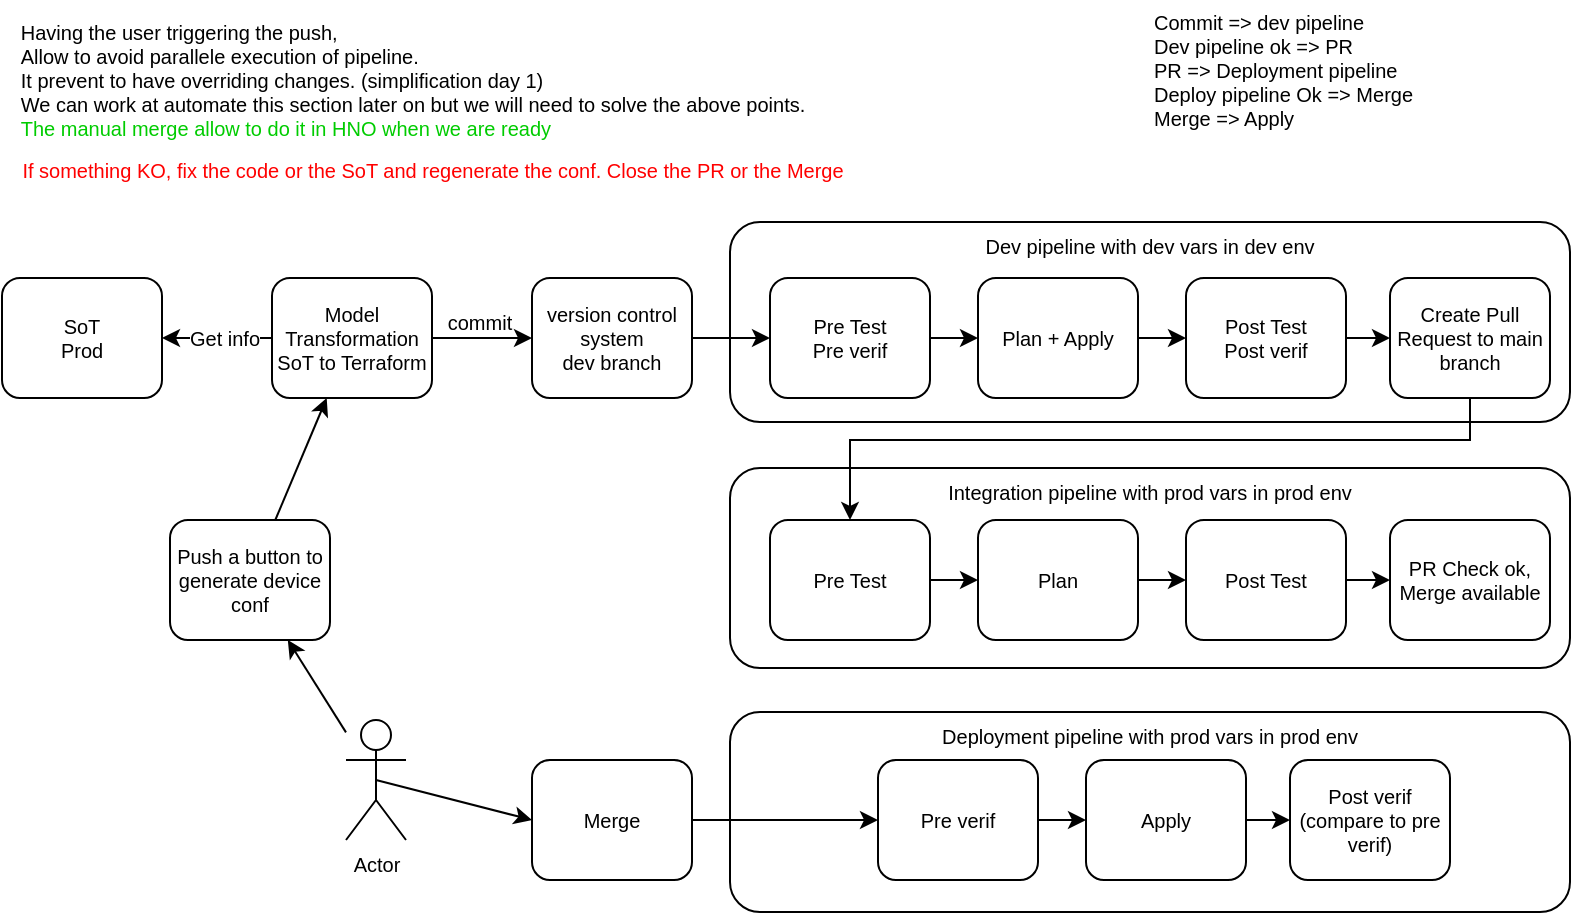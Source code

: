 <mxfile version="14.6.13" type="device" pages="4"><diagram id="Ae2_QFJnpJKQxaM8pmXe" name="WithSoT"><mxGraphModel dx="3289" dy="1737" grid="1" gridSize="10" guides="1" tooltips="1" connect="1" arrows="1" fold="1" page="1" pageScale="1" pageWidth="827" pageHeight="1169" math="0" shadow="0"><root><mxCell id="0"/><mxCell id="1" parent="0"/><mxCell id="H-8UHB7XgaWBiMSCr1x--8" value="&lt;div style=&quot;font-size: 10px&quot;&gt;Deployment pipeline with prod vars in prod env&lt;/div&gt;" style="rounded=1;whiteSpace=wrap;html=1;fontSize=10;verticalAlign=top;" parent="1" vertex="1"><mxGeometry x="370" y="996" width="420" height="100" as="geometry"/></mxCell><mxCell id="H-8UHB7XgaWBiMSCr1x--5" value="&lt;div style=&quot;font-size: 10px&quot;&gt;Integration pipeline with prod vars in prod env&lt;/div&gt;" style="rounded=1;whiteSpace=wrap;html=1;fontSize=10;verticalAlign=top;" parent="1" vertex="1"><mxGeometry x="370" y="874" width="420" height="100" as="geometry"/></mxCell><mxCell id="H-8UHB7XgaWBiMSCr1x--4" value="&lt;div style=&quot;font-size: 10px&quot;&gt;Dev pipeline with dev vars in dev env&lt;/div&gt;" style="rounded=1;whiteSpace=wrap;html=1;fontSize=10;verticalAlign=top;" parent="1" vertex="1"><mxGeometry x="370" y="751" width="420" height="100" as="geometry"/></mxCell><mxCell id="oKoScIoKVUGHcVDFS8YY-15" value="&lt;div style=&quot;font-size: 10px;&quot;&gt;SoT&lt;/div&gt;&lt;div style=&quot;font-size: 10px;&quot;&gt;Prod&lt;br style=&quot;font-size: 10px;&quot;&gt;&lt;/div&gt;" style="rounded=1;whiteSpace=wrap;html=1;fontSize=10;" parent="1" vertex="1"><mxGeometry x="6" y="779" width="80" height="60" as="geometry"/></mxCell><mxCell id="csHBF6fvwP7h7NVSdulF-29" value="" style="edgeStyle=none;rounded=0;orthogonalLoop=1;jettySize=auto;html=1;startArrow=none;startFill=0;fontSize=10;" parent="1" source="oKoScIoKVUGHcVDFS8YY-16" target="oKoScIoKVUGHcVDFS8YY-19" edge="1"><mxGeometry relative="1" as="geometry"/></mxCell><mxCell id="oKoScIoKVUGHcVDFS8YY-16" value="Model Transformation&lt;br&gt;SoT to Terraform" style="rounded=1;whiteSpace=wrap;html=1;fontSize=10;" parent="1" vertex="1"><mxGeometry x="141" y="779" width="80" height="60" as="geometry"/></mxCell><mxCell id="H-8UHB7XgaWBiMSCr1x--10" value="" style="edgeStyle=orthogonalEdgeStyle;rounded=0;orthogonalLoop=1;jettySize=auto;html=1;fontSize=10;" parent="1" source="oKoScIoKVUGHcVDFS8YY-17" target="oKoScIoKVUGHcVDFS8YY-28" edge="1"><mxGeometry relative="1" as="geometry"/></mxCell><mxCell id="oKoScIoKVUGHcVDFS8YY-17" value="&lt;div style=&quot;font-size: 10px&quot;&gt;Plan + Apply&lt;/div&gt;" style="rounded=1;whiteSpace=wrap;html=1;fontSize=10;" parent="1" vertex="1"><mxGeometry x="494" y="779" width="80" height="60" as="geometry"/></mxCell><mxCell id="csHBF6fvwP7h7NVSdulF-37" value="" style="edgeStyle=none;rounded=0;orthogonalLoop=1;jettySize=auto;html=1;startArrow=none;startFill=0;fontSize=10;" parent="1" source="oKoScIoKVUGHcVDFS8YY-19" target="oKoScIoKVUGHcVDFS8YY-27" edge="1"><mxGeometry relative="1" as="geometry"/></mxCell><mxCell id="oKoScIoKVUGHcVDFS8YY-19" value="&lt;div style=&quot;font-size: 10px;&quot;&gt;version control system&lt;/div&gt;&lt;div style=&quot;font-size: 10px;&quot;&gt;dev branch&lt;br style=&quot;font-size: 10px;&quot;&gt;&lt;/div&gt;" style="rounded=1;whiteSpace=wrap;html=1;fontSize=10;" parent="1" vertex="1"><mxGeometry x="271" y="779" width="80" height="60" as="geometry"/></mxCell><mxCell id="H-8UHB7XgaWBiMSCr1x--13" value="" style="edgeStyle=orthogonalEdgeStyle;rounded=0;orthogonalLoop=1;jettySize=auto;html=1;fontSize=10;" parent="1" source="oKoScIoKVUGHcVDFS8YY-21" target="oKoScIoKVUGHcVDFS8YY-29" edge="1"><mxGeometry relative="1" as="geometry"/></mxCell><mxCell id="oKoScIoKVUGHcVDFS8YY-21" value="&lt;div style=&quot;font-size: 10px&quot;&gt;Plan&lt;/div&gt;" style="rounded=1;whiteSpace=wrap;html=1;fontSize=10;" parent="1" vertex="1"><mxGeometry x="494" y="900" width="80" height="60" as="geometry"/></mxCell><mxCell id="H-8UHB7XgaWBiMSCr1x--9" value="" style="edgeStyle=orthogonalEdgeStyle;rounded=0;orthogonalLoop=1;jettySize=auto;html=1;fontSize=10;" parent="1" source="oKoScIoKVUGHcVDFS8YY-27" target="oKoScIoKVUGHcVDFS8YY-17" edge="1"><mxGeometry relative="1" as="geometry"/></mxCell><mxCell id="oKoScIoKVUGHcVDFS8YY-27" value="&lt;div style=&quot;font-size: 10px&quot;&gt;Pre Test&lt;/div&gt;&lt;div style=&quot;font-size: 10px&quot;&gt;Pre verif&lt;/div&gt;" style="rounded=1;whiteSpace=wrap;html=1;fontSize=10;" parent="1" vertex="1"><mxGeometry x="390" y="779" width="80" height="60" as="geometry"/></mxCell><mxCell id="H-8UHB7XgaWBiMSCr1x--11" value="" style="edgeStyle=orthogonalEdgeStyle;rounded=0;orthogonalLoop=1;jettySize=auto;html=1;fontSize=10;" parent="1" source="oKoScIoKVUGHcVDFS8YY-28" target="csHBF6fvwP7h7NVSdulF-40" edge="1"><mxGeometry relative="1" as="geometry"/></mxCell><mxCell id="oKoScIoKVUGHcVDFS8YY-28" value="&lt;div style=&quot;font-size: 10px&quot;&gt;Post Test&lt;/div&gt;&lt;div style=&quot;font-size: 10px&quot;&gt;Post verif&lt;/div&gt;" style="rounded=1;whiteSpace=wrap;html=1;fontSize=10;" parent="1" vertex="1"><mxGeometry x="598" y="779" width="80" height="60" as="geometry"/></mxCell><mxCell id="H-8UHB7XgaWBiMSCr1x--14" value="" style="edgeStyle=orthogonalEdgeStyle;rounded=0;orthogonalLoop=1;jettySize=auto;html=1;fontSize=10;" parent="1" source="oKoScIoKVUGHcVDFS8YY-29" target="H-8UHB7XgaWBiMSCr1x--6" edge="1"><mxGeometry relative="1" as="geometry"/></mxCell><mxCell id="oKoScIoKVUGHcVDFS8YY-29" value="&lt;div style=&quot;font-size: 10px&quot;&gt;Post Test&lt;/div&gt;" style="rounded=1;whiteSpace=wrap;html=1;fontSize=10;" parent="1" vertex="1"><mxGeometry x="598" y="900" width="80" height="60" as="geometry"/></mxCell><mxCell id="H-8UHB7XgaWBiMSCr1x--12" value="" style="edgeStyle=orthogonalEdgeStyle;rounded=0;orthogonalLoop=1;jettySize=auto;html=1;fontSize=10;" parent="1" source="oKoScIoKVUGHcVDFS8YY-30" target="oKoScIoKVUGHcVDFS8YY-21" edge="1"><mxGeometry relative="1" as="geometry"/></mxCell><mxCell id="oKoScIoKVUGHcVDFS8YY-30" value="&lt;div style=&quot;font-size: 10px&quot;&gt;Pre Test&lt;/div&gt;" style="rounded=1;whiteSpace=wrap;html=1;fontSize=10;" parent="1" vertex="1"><mxGeometry x="390" y="900" width="80" height="60" as="geometry"/></mxCell><mxCell id="oKoScIoKVUGHcVDFS8YY-35" value="" style="endArrow=none;html=1;exitX=1;exitY=0.5;exitDx=0;exitDy=0;entryX=0;entryY=0.5;entryDx=0;entryDy=0;startArrow=classic;startFill=1;fontSize=10;" parent="1" source="oKoScIoKVUGHcVDFS8YY-15" target="oKoScIoKVUGHcVDFS8YY-16" edge="1"><mxGeometry width="50" height="50" relative="1" as="geometry"><mxPoint x="116" y="859" as="sourcePoint"/><mxPoint x="206" y="859" as="targetPoint"/></mxGeometry></mxCell><mxCell id="csHBF6fvwP7h7NVSdulF-27" value="Get info" style="edgeLabel;html=1;align=center;verticalAlign=middle;resizable=0;points=[];fontSize=10;" parent="oKoScIoKVUGHcVDFS8YY-35" vertex="1" connectable="0"><mxGeometry x="0.377" relative="1" as="geometry"><mxPoint x="-7" as="offset"/></mxGeometry></mxCell><mxCell id="csHBF6fvwP7h7NVSdulF-25" value="" style="rounded=0;orthogonalLoop=1;jettySize=auto;html=1;fontSize=10;" parent="1" source="csHBF6fvwP7h7NVSdulF-20" target="H-8UHB7XgaWBiMSCr1x--1" edge="1"><mxGeometry relative="1" as="geometry"/></mxCell><mxCell id="csHBF6fvwP7h7NVSdulF-20" value="Actor" style="shape=umlActor;verticalLabelPosition=bottom;verticalAlign=top;html=1;outlineConnect=0;fontSize=10;" parent="1" vertex="1"><mxGeometry x="178" y="1000" width="30" height="60" as="geometry"/></mxCell><mxCell id="csHBF6fvwP7h7NVSdulF-33" value="Commit =&amp;gt; dev pipeline&lt;br style=&quot;font-size: 10px&quot;&gt;Dev pipeline ok =&amp;gt; PR&lt;br style=&quot;font-size: 10px&quot;&gt;PR =&amp;gt; Deployment pipeline&lt;br style=&quot;font-size: 10px&quot;&gt;Deploy pipeline Ok =&amp;gt; Merge&lt;br style=&quot;font-size: 10px&quot;&gt;&lt;div style=&quot;font-size: 10px&quot;&gt;&lt;span style=&quot;font-size: 10px&quot;&gt;Merge =&amp;gt; Apply&lt;/span&gt;&lt;/div&gt;" style="text;html=1;align=left;verticalAlign=middle;resizable=0;points=[];autosize=1;strokeColor=none;fontSize=10;" parent="1" vertex="1"><mxGeometry x="580" y="640" width="140" height="70" as="geometry"/></mxCell><mxCell id="csHBF6fvwP7h7NVSdulF-34" value="commit" style="text;html=1;strokeColor=none;fillColor=none;align=center;verticalAlign=middle;whiteSpace=wrap;rounded=0;fontSize=10;" parent="1" vertex="1"><mxGeometry x="225" y="791" width="40" height="20" as="geometry"/></mxCell><mxCell id="csHBF6fvwP7h7NVSdulF-45" value="" style="edgeStyle=orthogonalEdgeStyle;rounded=0;orthogonalLoop=1;jettySize=auto;html=1;startArrow=none;startFill=0;endArrow=classic;endFill=1;fontSize=10;entryX=0.5;entryY=0;entryDx=0;entryDy=0;" parent="1" source="csHBF6fvwP7h7NVSdulF-40" target="oKoScIoKVUGHcVDFS8YY-30" edge="1"><mxGeometry relative="1" as="geometry"><Array as="points"><mxPoint x="740" y="860"/><mxPoint x="430" y="860"/></Array></mxGeometry></mxCell><mxCell id="csHBF6fvwP7h7NVSdulF-40" value="&lt;div style=&quot;font-size: 10px&quot;&gt;Create Pull Request to main branch&lt;/div&gt;" style="rounded=1;whiteSpace=wrap;html=1;fontSize=10;" parent="1" vertex="1"><mxGeometry x="700" y="779" width="80" height="60" as="geometry"/></mxCell><mxCell id="H-8UHB7XgaWBiMSCr1x--17" value="" style="edgeStyle=orthogonalEdgeStyle;rounded=0;orthogonalLoop=1;jettySize=auto;html=1;fontSize=10;" parent="1" source="csHBF6fvwP7h7NVSdulF-41" target="csHBF6fvwP7h7NVSdulF-42" edge="1"><mxGeometry relative="1" as="geometry"/></mxCell><mxCell id="csHBF6fvwP7h7NVSdulF-41" value="&lt;div style=&quot;font-size: 10px&quot;&gt;Apply&lt;/div&gt;" style="rounded=1;whiteSpace=wrap;html=1;fontSize=10;" parent="1" vertex="1"><mxGeometry x="548" y="1020" width="80" height="60" as="geometry"/></mxCell><mxCell id="csHBF6fvwP7h7NVSdulF-42" value="&lt;div style=&quot;font-size: 10px&quot;&gt;Post verif&lt;/div&gt;&lt;div style=&quot;font-size: 10px&quot;&gt;(compare to pre verif)&lt;/div&gt;" style="rounded=1;whiteSpace=wrap;html=1;fontSize=10;" parent="1" vertex="1"><mxGeometry x="650" y="1020" width="80" height="60" as="geometry"/></mxCell><mxCell id="H-8UHB7XgaWBiMSCr1x--16" value="" style="edgeStyle=orthogonalEdgeStyle;rounded=0;orthogonalLoop=1;jettySize=auto;html=1;fontSize=10;" parent="1" source="csHBF6fvwP7h7NVSdulF-43" target="csHBF6fvwP7h7NVSdulF-41" edge="1"><mxGeometry relative="1" as="geometry"/></mxCell><mxCell id="csHBF6fvwP7h7NVSdulF-43" value="&lt;div style=&quot;font-size: 10px&quot;&gt;Pre verif&lt;/div&gt;" style="rounded=1;whiteSpace=wrap;html=1;fontSize=10;" parent="1" vertex="1"><mxGeometry x="444" y="1020" width="80" height="60" as="geometry"/></mxCell><mxCell id="H-8UHB7XgaWBiMSCr1x--15" value="" style="edgeStyle=orthogonalEdgeStyle;rounded=0;orthogonalLoop=1;jettySize=auto;html=1;fontSize=10;" parent="1" source="csHBF6fvwP7h7NVSdulF-49" target="csHBF6fvwP7h7NVSdulF-43" edge="1"><mxGeometry relative="1" as="geometry"/></mxCell><mxCell id="csHBF6fvwP7h7NVSdulF-49" value="&lt;div style=&quot;font-size: 10px;&quot;&gt;Merge&lt;/div&gt;" style="rounded=1;whiteSpace=wrap;html=1;fontSize=10;" parent="1" vertex="1"><mxGeometry x="271" y="1020" width="80" height="60" as="geometry"/></mxCell><mxCell id="H-8UHB7XgaWBiMSCr1x--2" value="" style="rounded=0;orthogonalLoop=1;jettySize=auto;html=1;fontSize=10;" parent="1" source="H-8UHB7XgaWBiMSCr1x--1" target="oKoScIoKVUGHcVDFS8YY-16" edge="1"><mxGeometry relative="1" as="geometry"/></mxCell><mxCell id="H-8UHB7XgaWBiMSCr1x--1" value="&lt;span style=&quot;font-size: 10px;&quot;&gt;Push a button to generate device conf&lt;/span&gt;" style="rounded=1;whiteSpace=wrap;html=1;fontSize=10;" parent="1" vertex="1"><mxGeometry x="90" y="900" width="80" height="60" as="geometry"/></mxCell><mxCell id="H-8UHB7XgaWBiMSCr1x--6" value="&lt;div style=&quot;font-size: 10px&quot;&gt;PR Check ok, Merge available&lt;/div&gt;" style="rounded=1;whiteSpace=wrap;html=1;fontSize=10;" parent="1" vertex="1"><mxGeometry x="700" y="900" width="80" height="60" as="geometry"/></mxCell><mxCell id="H-8UHB7XgaWBiMSCr1x--7" value="" style="rounded=0;orthogonalLoop=1;jettySize=auto;html=1;fontSize=10;entryX=0;entryY=0.5;entryDx=0;entryDy=0;exitX=0.5;exitY=0.5;exitDx=0;exitDy=0;exitPerimeter=0;" parent="1" source="csHBF6fvwP7h7NVSdulF-20" target="csHBF6fvwP7h7NVSdulF-49" edge="1"><mxGeometry relative="1" as="geometry"><mxPoint x="203.0" y="1010" as="sourcePoint"/><mxPoint x="203.0" y="970" as="targetPoint"/></mxGeometry></mxCell><mxCell id="H-8UHB7XgaWBiMSCr1x--18" value="&lt;div style=&quot;text-align: left&quot;&gt;&lt;span&gt;Having the user triggering the push,&lt;/span&gt;&lt;/div&gt;&lt;div style=&quot;text-align: left&quot;&gt;&lt;span&gt;Allow to avoid parallele execution of pipeline.&lt;/span&gt;&lt;/div&gt;&lt;div style=&quot;text-align: left&quot;&gt;&lt;span&gt;It prevent to have overriding changes. (simplification day 1)&lt;/span&gt;&lt;/div&gt;&lt;div style=&quot;text-align: left&quot;&gt;&lt;span&gt;We can work at automate this section later on but we will need to solve the above points.&lt;/span&gt;&lt;/div&gt;&lt;div style=&quot;text-align: left&quot;&gt;&lt;span&gt;&lt;font color=&quot;#00cc00&quot;&gt;The manual merge allow to do it in HNO when we are ready&lt;/font&gt;&lt;/span&gt;&lt;/div&gt;" style="text;html=1;align=center;verticalAlign=middle;resizable=0;points=[];autosize=1;strokeColor=none;fontSize=10;" parent="1" vertex="1"><mxGeometry x="6" y="645" width="410" height="70" as="geometry"/></mxCell><mxCell id="QnPHBYVBtDeyatEaDfuI-1" value="If something KO, fix the code or the SoT and regenerate the conf. Close the PR or the Merge" style="text;html=1;align=center;verticalAlign=middle;resizable=0;points=[];autosize=1;strokeColor=none;fontSize=10;fontColor=#FF0000;" vertex="1" parent="1"><mxGeometry x="6" y="715" width="430" height="20" as="geometry"/></mxCell></root></mxGraphModel></diagram><diagram id="2sh2f0fxYDqFFGjEMFl3" name="BeforSoT"><mxGraphModel dx="1008" dy="482" grid="1" gridSize="10" guides="1" tooltips="1" connect="1" arrows="1" fold="1" page="1" pageScale="1" pageWidth="827" pageHeight="1169" math="0" shadow="0"><root><mxCell id="e1o-0DecBDk1bi8Fb59m-0"/><mxCell id="e1o-0DecBDk1bi8Fb59m-1" parent="e1o-0DecBDk1bi8Fb59m-0"/><mxCell id="Zclid6jdBZebGOmSbt0U-0" value="&lt;div style=&quot;font-size: 10px&quot;&gt;Deployment pipeline with prod vars in prod env&lt;/div&gt;" style="rounded=1;whiteSpace=wrap;html=1;fontSize=10;verticalAlign=top;" vertex="1" parent="e1o-0DecBDk1bi8Fb59m-1"><mxGeometry x="370" y="996" width="420" height="100" as="geometry"/></mxCell><mxCell id="Zclid6jdBZebGOmSbt0U-1" value="&lt;div style=&quot;font-size: 10px&quot;&gt;Integration pipeline with prod vars in prod env&lt;/div&gt;" style="rounded=1;whiteSpace=wrap;html=1;fontSize=10;verticalAlign=top;" vertex="1" parent="e1o-0DecBDk1bi8Fb59m-1"><mxGeometry x="370" y="874" width="420" height="100" as="geometry"/></mxCell><mxCell id="Zclid6jdBZebGOmSbt0U-2" value="&lt;div style=&quot;font-size: 10px&quot;&gt;Dev pipeline with dev vars in dev env&lt;/div&gt;" style="rounded=1;whiteSpace=wrap;html=1;fontSize=10;verticalAlign=top;" vertex="1" parent="e1o-0DecBDk1bi8Fb59m-1"><mxGeometry x="370" y="751" width="420" height="100" as="geometry"/></mxCell><mxCell id="Zclid6jdBZebGOmSbt0U-6" value="" style="edgeStyle=orthogonalEdgeStyle;rounded=0;orthogonalLoop=1;jettySize=auto;html=1;fontSize=10;" edge="1" parent="e1o-0DecBDk1bi8Fb59m-1" source="Zclid6jdBZebGOmSbt0U-7" target="Zclid6jdBZebGOmSbt0U-15"><mxGeometry relative="1" as="geometry"/></mxCell><mxCell id="Zclid6jdBZebGOmSbt0U-7" value="&lt;div style=&quot;font-size: 10px&quot;&gt;Plan + Apply&lt;/div&gt;" style="rounded=1;whiteSpace=wrap;html=1;fontSize=10;" vertex="1" parent="e1o-0DecBDk1bi8Fb59m-1"><mxGeometry x="494" y="779" width="80" height="60" as="geometry"/></mxCell><mxCell id="Zclid6jdBZebGOmSbt0U-8" value="" style="edgeStyle=none;rounded=0;orthogonalLoop=1;jettySize=auto;html=1;startArrow=none;startFill=0;fontSize=10;" edge="1" parent="e1o-0DecBDk1bi8Fb59m-1" source="Zclid6jdBZebGOmSbt0U-9" target="Zclid6jdBZebGOmSbt0U-13"><mxGeometry relative="1" as="geometry"/></mxCell><mxCell id="Zclid6jdBZebGOmSbt0U-9" value="&lt;div style=&quot;font-size: 10px;&quot;&gt;version control system&lt;/div&gt;&lt;div style=&quot;font-size: 10px;&quot;&gt;dev branch&lt;br style=&quot;font-size: 10px;&quot;&gt;&lt;/div&gt;" style="rounded=1;whiteSpace=wrap;html=1;fontSize=10;" vertex="1" parent="e1o-0DecBDk1bi8Fb59m-1"><mxGeometry x="271" y="779" width="80" height="60" as="geometry"/></mxCell><mxCell id="Zclid6jdBZebGOmSbt0U-10" value="" style="edgeStyle=orthogonalEdgeStyle;rounded=0;orthogonalLoop=1;jettySize=auto;html=1;fontSize=10;" edge="1" parent="e1o-0DecBDk1bi8Fb59m-1" source="Zclid6jdBZebGOmSbt0U-11" target="Zclid6jdBZebGOmSbt0U-17"><mxGeometry relative="1" as="geometry"/></mxCell><mxCell id="Zclid6jdBZebGOmSbt0U-11" value="&lt;div style=&quot;font-size: 10px&quot;&gt;Plan&lt;/div&gt;" style="rounded=1;whiteSpace=wrap;html=1;fontSize=10;" vertex="1" parent="e1o-0DecBDk1bi8Fb59m-1"><mxGeometry x="494" y="900" width="80" height="60" as="geometry"/></mxCell><mxCell id="Zclid6jdBZebGOmSbt0U-12" value="" style="edgeStyle=orthogonalEdgeStyle;rounded=0;orthogonalLoop=1;jettySize=auto;html=1;fontSize=10;" edge="1" parent="e1o-0DecBDk1bi8Fb59m-1" source="Zclid6jdBZebGOmSbt0U-13" target="Zclid6jdBZebGOmSbt0U-7"><mxGeometry relative="1" as="geometry"/></mxCell><mxCell id="Zclid6jdBZebGOmSbt0U-13" value="&lt;div style=&quot;font-size: 10px&quot;&gt;Pre Test&lt;/div&gt;&lt;div style=&quot;font-size: 10px&quot;&gt;Pre verif&lt;/div&gt;" style="rounded=1;whiteSpace=wrap;html=1;fontSize=10;" vertex="1" parent="e1o-0DecBDk1bi8Fb59m-1"><mxGeometry x="390" y="779" width="80" height="60" as="geometry"/></mxCell><mxCell id="Zclid6jdBZebGOmSbt0U-14" value="" style="edgeStyle=orthogonalEdgeStyle;rounded=0;orthogonalLoop=1;jettySize=auto;html=1;fontSize=10;" edge="1" parent="e1o-0DecBDk1bi8Fb59m-1" source="Zclid6jdBZebGOmSbt0U-15" target="Zclid6jdBZebGOmSbt0U-27"><mxGeometry relative="1" as="geometry"/></mxCell><mxCell id="Zclid6jdBZebGOmSbt0U-15" value="&lt;div style=&quot;font-size: 10px&quot;&gt;Post Test&lt;/div&gt;&lt;div style=&quot;font-size: 10px&quot;&gt;Post verif&lt;/div&gt;" style="rounded=1;whiteSpace=wrap;html=1;fontSize=10;" vertex="1" parent="e1o-0DecBDk1bi8Fb59m-1"><mxGeometry x="598" y="779" width="80" height="60" as="geometry"/></mxCell><mxCell id="Zclid6jdBZebGOmSbt0U-16" value="" style="edgeStyle=orthogonalEdgeStyle;rounded=0;orthogonalLoop=1;jettySize=auto;html=1;fontSize=10;" edge="1" parent="e1o-0DecBDk1bi8Fb59m-1" source="Zclid6jdBZebGOmSbt0U-17" target="Zclid6jdBZebGOmSbt0U-37"><mxGeometry relative="1" as="geometry"/></mxCell><mxCell id="Zclid6jdBZebGOmSbt0U-17" value="&lt;div style=&quot;font-size: 10px&quot;&gt;Post Test&lt;/div&gt;" style="rounded=1;whiteSpace=wrap;html=1;fontSize=10;" vertex="1" parent="e1o-0DecBDk1bi8Fb59m-1"><mxGeometry x="598" y="900" width="80" height="60" as="geometry"/></mxCell><mxCell id="Zclid6jdBZebGOmSbt0U-18" value="" style="edgeStyle=orthogonalEdgeStyle;rounded=0;orthogonalLoop=1;jettySize=auto;html=1;fontSize=10;" edge="1" parent="e1o-0DecBDk1bi8Fb59m-1" source="Zclid6jdBZebGOmSbt0U-19" target="Zclid6jdBZebGOmSbt0U-11"><mxGeometry relative="1" as="geometry"/></mxCell><mxCell id="Zclid6jdBZebGOmSbt0U-19" value="&lt;div style=&quot;font-size: 10px&quot;&gt;Pre Test&lt;/div&gt;" style="rounded=1;whiteSpace=wrap;html=1;fontSize=10;" vertex="1" parent="e1o-0DecBDk1bi8Fb59m-1"><mxGeometry x="390" y="900" width="80" height="60" as="geometry"/></mxCell><mxCell id="Zclid6jdBZebGOmSbt0U-23" value="Actor" style="shape=umlActor;verticalLabelPosition=bottom;verticalAlign=top;html=1;outlineConnect=0;fontSize=10;" vertex="1" parent="e1o-0DecBDk1bi8Fb59m-1"><mxGeometry x="178" y="1000" width="30" height="60" as="geometry"/></mxCell><mxCell id="Zclid6jdBZebGOmSbt0U-24" value="Commit = dev pipeline&lt;br style=&quot;font-size: 10px;&quot;&gt;Dev pipeline ok = PR&lt;br style=&quot;font-size: 10px;&quot;&gt;PR = Deployment pipeline&lt;br style=&quot;font-size: 10px;&quot;&gt;Deploy pipeline Ok = Merge&lt;br style=&quot;font-size: 10px;&quot;&gt;&lt;div style=&quot;font-size: 10px;&quot;&gt;&lt;span style=&quot;font-size: 10px;&quot;&gt;Merge = Apply&lt;/span&gt;&lt;/div&gt;" style="text;html=1;align=left;verticalAlign=middle;resizable=0;points=[];autosize=1;strokeColor=none;fontSize=10;" vertex="1" parent="e1o-0DecBDk1bi8Fb59m-1"><mxGeometry x="480" y="645" width="140" height="70" as="geometry"/></mxCell><mxCell id="Zclid6jdBZebGOmSbt0U-26" value="" style="edgeStyle=orthogonalEdgeStyle;rounded=0;orthogonalLoop=1;jettySize=auto;html=1;startArrow=none;startFill=0;endArrow=classic;endFill=1;fontSize=10;entryX=0.5;entryY=0;entryDx=0;entryDy=0;" edge="1" parent="e1o-0DecBDk1bi8Fb59m-1" source="Zclid6jdBZebGOmSbt0U-27" target="Zclid6jdBZebGOmSbt0U-19"><mxGeometry relative="1" as="geometry"><Array as="points"><mxPoint x="740" y="860"/><mxPoint x="430" y="860"/></Array></mxGeometry></mxCell><mxCell id="Zclid6jdBZebGOmSbt0U-27" value="&lt;div style=&quot;font-size: 10px&quot;&gt;Create Pull Request to main branch&lt;/div&gt;" style="rounded=1;whiteSpace=wrap;html=1;fontSize=10;" vertex="1" parent="e1o-0DecBDk1bi8Fb59m-1"><mxGeometry x="700" y="779" width="80" height="60" as="geometry"/></mxCell><mxCell id="Zclid6jdBZebGOmSbt0U-28" value="" style="edgeStyle=orthogonalEdgeStyle;rounded=0;orthogonalLoop=1;jettySize=auto;html=1;fontSize=10;" edge="1" parent="e1o-0DecBDk1bi8Fb59m-1" source="Zclid6jdBZebGOmSbt0U-29" target="Zclid6jdBZebGOmSbt0U-30"><mxGeometry relative="1" as="geometry"/></mxCell><mxCell id="Zclid6jdBZebGOmSbt0U-29" value="&lt;div style=&quot;font-size: 10px&quot;&gt;Apply&lt;/div&gt;" style="rounded=1;whiteSpace=wrap;html=1;fontSize=10;" vertex="1" parent="e1o-0DecBDk1bi8Fb59m-1"><mxGeometry x="548" y="1020" width="80" height="60" as="geometry"/></mxCell><mxCell id="Zclid6jdBZebGOmSbt0U-30" value="&lt;div style=&quot;font-size: 10px&quot;&gt;Post verif&lt;/div&gt;&lt;div style=&quot;font-size: 10px&quot;&gt;(compare to pre verif)&lt;/div&gt;" style="rounded=1;whiteSpace=wrap;html=1;fontSize=10;" vertex="1" parent="e1o-0DecBDk1bi8Fb59m-1"><mxGeometry x="650" y="1020" width="80" height="60" as="geometry"/></mxCell><mxCell id="Zclid6jdBZebGOmSbt0U-31" value="" style="edgeStyle=orthogonalEdgeStyle;rounded=0;orthogonalLoop=1;jettySize=auto;html=1;fontSize=10;" edge="1" parent="e1o-0DecBDk1bi8Fb59m-1" source="Zclid6jdBZebGOmSbt0U-32" target="Zclid6jdBZebGOmSbt0U-29"><mxGeometry relative="1" as="geometry"/></mxCell><mxCell id="Zclid6jdBZebGOmSbt0U-32" value="&lt;div style=&quot;font-size: 10px&quot;&gt;Pre verif&lt;/div&gt;" style="rounded=1;whiteSpace=wrap;html=1;fontSize=10;" vertex="1" parent="e1o-0DecBDk1bi8Fb59m-1"><mxGeometry x="444" y="1020" width="80" height="60" as="geometry"/></mxCell><mxCell id="Zclid6jdBZebGOmSbt0U-33" value="" style="edgeStyle=orthogonalEdgeStyle;rounded=0;orthogonalLoop=1;jettySize=auto;html=1;fontSize=10;" edge="1" parent="e1o-0DecBDk1bi8Fb59m-1" source="Zclid6jdBZebGOmSbt0U-34" target="Zclid6jdBZebGOmSbt0U-32"><mxGeometry relative="1" as="geometry"/></mxCell><mxCell id="Zclid6jdBZebGOmSbt0U-34" value="&lt;div style=&quot;font-size: 10px;&quot;&gt;Merge&lt;/div&gt;" style="rounded=1;whiteSpace=wrap;html=1;fontSize=10;" vertex="1" parent="e1o-0DecBDk1bi8Fb59m-1"><mxGeometry x="271" y="1020" width="80" height="60" as="geometry"/></mxCell><mxCell id="Zclid6jdBZebGOmSbt0U-37" value="&lt;div style=&quot;font-size: 10px&quot;&gt;PR Check ok, Merge available&lt;/div&gt;" style="rounded=1;whiteSpace=wrap;html=1;fontSize=10;" vertex="1" parent="e1o-0DecBDk1bi8Fb59m-1"><mxGeometry x="700" y="900" width="80" height="60" as="geometry"/></mxCell><mxCell id="Zclid6jdBZebGOmSbt0U-38" value="" style="rounded=0;orthogonalLoop=1;jettySize=auto;html=1;fontSize=10;entryX=0;entryY=0.5;entryDx=0;entryDy=0;exitX=0.5;exitY=0.5;exitDx=0;exitDy=0;exitPerimeter=0;" edge="1" parent="e1o-0DecBDk1bi8Fb59m-1" source="Zclid6jdBZebGOmSbt0U-23" target="Zclid6jdBZebGOmSbt0U-34"><mxGeometry relative="1" as="geometry"><mxPoint x="203.0" y="1010" as="sourcePoint"/><mxPoint x="203.0" y="970" as="targetPoint"/></mxGeometry></mxCell><mxCell id="Zclid6jdBZebGOmSbt0U-39" value="&lt;div style=&quot;text-align: left&quot;&gt;&lt;span&gt;Having the user triggering the push,&lt;/span&gt;&lt;/div&gt;&lt;div style=&quot;text-align: left&quot;&gt;&lt;span&gt;Allow to avoid parallele execution of pipeline.&lt;/span&gt;&lt;/div&gt;&lt;div style=&quot;text-align: left&quot;&gt;&lt;span&gt;It prevent to have overriding changes. (simplification day 1)&lt;/span&gt;&lt;/div&gt;&lt;div style=&quot;text-align: left&quot;&gt;&lt;span&gt;We can work at automate this section later on but we will need to solve the above points.&lt;/span&gt;&lt;/div&gt;&lt;div style=&quot;text-align: left&quot;&gt;&lt;span&gt;The merge push allow to do it in HNO&lt;/span&gt;&lt;/div&gt;" style="text;html=1;align=center;verticalAlign=middle;resizable=0;points=[];autosize=1;strokeColor=none;fontSize=10;" vertex="1" parent="e1o-0DecBDk1bi8Fb59m-1"><mxGeometry x="6" y="645" width="410" height="70" as="geometry"/></mxCell><mxCell id="Zclid6jdBZebGOmSbt0U-40" value="If something KO, fix the code or the SoT and regenerate the conf. Close the PR or the Merge" style="text;html=1;align=center;verticalAlign=middle;resizable=0;points=[];autosize=1;strokeColor=none;" vertex="1" parent="e1o-0DecBDk1bi8Fb59m-1"><mxGeometry x="6" y="1130" width="510" height="20" as="geometry"/></mxCell><mxCell id="Zclid6jdBZebGOmSbt0U-41" value="" style="rounded=0;orthogonalLoop=1;jettySize=auto;html=1;fontSize=10;" edge="1" parent="e1o-0DecBDk1bi8Fb59m-1" source="Zclid6jdBZebGOmSbt0U-23" target="Zclid6jdBZebGOmSbt0U-43"><mxGeometry relative="1" as="geometry"><mxPoint x="191" y="910" as="sourcePoint"/><mxPoint x="191" y="849" as="targetPoint"/></mxGeometry></mxCell><mxCell id="Zclid6jdBZebGOmSbt0U-42" value="" style="edgeStyle=none;rounded=0;orthogonalLoop=1;jettySize=auto;html=1;" edge="1" parent="e1o-0DecBDk1bi8Fb59m-1" source="Zclid6jdBZebGOmSbt0U-43" target="Zclid6jdBZebGOmSbt0U-9"><mxGeometry relative="1" as="geometry"/></mxCell><mxCell id="Zclid6jdBZebGOmSbt0U-43" value="modify the TF script directly" style="rounded=1;whiteSpace=wrap;html=1;fontSize=10;" vertex="1" parent="e1o-0DecBDk1bi8Fb59m-1"><mxGeometry x="221" y="900" width="80" height="60" as="geometry"/></mxCell><mxCell id="Zclid6jdBZebGOmSbt0U-44" value="commit" style="text;html=1;strokeColor=none;fillColor=none;align=center;verticalAlign=middle;whiteSpace=wrap;rounded=0;fontSize=10;" vertex="1" parent="e1o-0DecBDk1bi8Fb59m-1"><mxGeometry x="265" y="860" width="40" height="20" as="geometry"/></mxCell><mxCell id="oTDBalVrcPqiWnQ5aXJB-0" value="&lt;div style=&quot;font-size: 10px&quot;&gt;&lt;br&gt;&lt;/div&gt;" style="rounded=1;whiteSpace=wrap;html=1;fontSize=10;" vertex="1" parent="e1o-0DecBDk1bi8Fb59m-1"><mxGeometry x="6" y="779" width="80" height="60" as="geometry"/></mxCell><mxCell id="oTDBalVrcPqiWnQ5aXJB-1" value="" style="edgeStyle=none;rounded=0;orthogonalLoop=1;jettySize=auto;html=1;startArrow=none;startFill=0;fontSize=10;" edge="1" parent="e1o-0DecBDk1bi8Fb59m-1" source="oTDBalVrcPqiWnQ5aXJB-2" target="Zclid6jdBZebGOmSbt0U-9"><mxGeometry relative="1" as="geometry"><mxPoint x="271" y="809" as="targetPoint"/></mxGeometry></mxCell><mxCell id="oTDBalVrcPqiWnQ5aXJB-2" value="" style="rounded=1;whiteSpace=wrap;html=1;fontSize=10;" vertex="1" parent="e1o-0DecBDk1bi8Fb59m-1"><mxGeometry x="141" y="779" width="80" height="60" as="geometry"/></mxCell><mxCell id="oTDBalVrcPqiWnQ5aXJB-3" value="" style="endArrow=none;html=1;exitX=1;exitY=0.5;exitDx=0;exitDy=0;entryX=0;entryY=0.5;entryDx=0;entryDy=0;startArrow=classic;startFill=1;fontSize=10;" edge="1" parent="e1o-0DecBDk1bi8Fb59m-1" source="oTDBalVrcPqiWnQ5aXJB-0" target="oTDBalVrcPqiWnQ5aXJB-2"><mxGeometry width="50" height="50" relative="1" as="geometry"><mxPoint x="116" y="859" as="sourcePoint"/><mxPoint x="206" y="859" as="targetPoint"/></mxGeometry></mxCell><mxCell id="oTDBalVrcPqiWnQ5aXJB-4" value="Get info" style="edgeLabel;html=1;align=center;verticalAlign=middle;resizable=0;points=[];fontSize=10;" vertex="1" connectable="0" parent="oTDBalVrcPqiWnQ5aXJB-3"><mxGeometry x="0.377" relative="1" as="geometry"><mxPoint x="-7" as="offset"/></mxGeometry></mxCell><mxCell id="oTDBalVrcPqiWnQ5aXJB-5" value="commit" style="text;html=1;strokeColor=none;fillColor=none;align=center;verticalAlign=middle;whiteSpace=wrap;rounded=0;fontSize=10;" vertex="1" parent="e1o-0DecBDk1bi8Fb59m-1"><mxGeometry x="225" y="786" width="40" height="20" as="geometry"/></mxCell><mxCell id="oTDBalVrcPqiWnQ5aXJB-6" value="" style="rounded=0;orthogonalLoop=1;jettySize=auto;html=1;fontSize=10;" edge="1" parent="e1o-0DecBDk1bi8Fb59m-1" source="oTDBalVrcPqiWnQ5aXJB-7" target="oTDBalVrcPqiWnQ5aXJB-2"><mxGeometry relative="1" as="geometry"/></mxCell><mxCell id="oTDBalVrcPqiWnQ5aXJB-7" value="" style="rounded=1;whiteSpace=wrap;html=1;fontSize=10;" vertex="1" parent="e1o-0DecBDk1bi8Fb59m-1"><mxGeometry x="90" y="900" width="80" height="60" as="geometry"/></mxCell><mxCell id="oTDBalVrcPqiWnQ5aXJB-9" value="" style="rounded=0;orthogonalLoop=1;jettySize=auto;html=1;fontSize=10;" edge="1" parent="e1o-0DecBDk1bi8Fb59m-1" source="Zclid6jdBZebGOmSbt0U-23" target="oTDBalVrcPqiWnQ5aXJB-7"><mxGeometry relative="1" as="geometry"><mxPoint x="218" y="1017.941" as="sourcePoint"/><mxPoint x="250.6" y="970" as="targetPoint"/></mxGeometry></mxCell></root></mxGraphModel></diagram><diagram id="5jaknwX9FzA_m5Az0uYl" name="BeforSoTDay1"><mxGraphModel dx="2302" dy="1216" grid="1" gridSize="10" guides="1" tooltips="1" connect="1" arrows="1" fold="1" page="1" pageScale="1" pageWidth="827" pageHeight="1169" math="0" shadow="0"><root><mxCell id="5_lwpCZohLRl0bz6Unr0-0"/><mxCell id="5_lwpCZohLRl0bz6Unr0-1" parent="5_lwpCZohLRl0bz6Unr0-0"/><mxCell id="ly0Ficedm3kV7lTv9-y--0" value="&lt;div style=&quot;font-size: 10px&quot;&gt;Deployment pipeline with prod vars in prod env&lt;/div&gt;" style="rounded=1;whiteSpace=wrap;html=1;fontSize=10;verticalAlign=top;" vertex="1" parent="5_lwpCZohLRl0bz6Unr0-1"><mxGeometry x="370" y="996" width="420" height="100" as="geometry"/></mxCell><mxCell id="ly0Ficedm3kV7lTv9-y--1" value="&lt;div style=&quot;font-size: 10px&quot;&gt;Integration pipeline with prod vars in prod env&lt;/div&gt;" style="rounded=1;whiteSpace=wrap;html=1;fontSize=10;verticalAlign=top;" vertex="1" parent="5_lwpCZohLRl0bz6Unr0-1"><mxGeometry x="370" y="874" width="420" height="100" as="geometry"/></mxCell><mxCell id="ly0Ficedm3kV7lTv9-y--2" value="&lt;div style=&quot;font-size: 10px&quot;&gt;Dev pipeline with dev vars in dev env&lt;/div&gt;" style="rounded=1;whiteSpace=wrap;html=1;fontSize=10;verticalAlign=top;" vertex="1" parent="5_lwpCZohLRl0bz6Unr0-1"><mxGeometry x="370" y="751" width="420" height="100" as="geometry"/></mxCell><mxCell id="ly0Ficedm3kV7lTv9-y--3" value="" style="edgeStyle=orthogonalEdgeStyle;rounded=0;orthogonalLoop=1;jettySize=auto;html=1;fontSize=10;" edge="1" parent="5_lwpCZohLRl0bz6Unr0-1" source="ly0Ficedm3kV7lTv9-y--4" target="ly0Ficedm3kV7lTv9-y--12"><mxGeometry relative="1" as="geometry"/></mxCell><mxCell id="ly0Ficedm3kV7lTv9-y--4" value="&lt;div style=&quot;font-size: 10px&quot;&gt;Plan + Apply&lt;/div&gt;" style="rounded=1;whiteSpace=wrap;html=1;fontSize=10;" vertex="1" parent="5_lwpCZohLRl0bz6Unr0-1"><mxGeometry x="494" y="779" width="80" height="60" as="geometry"/></mxCell><mxCell id="ly0Ficedm3kV7lTv9-y--5" value="" style="edgeStyle=none;rounded=0;orthogonalLoop=1;jettySize=auto;html=1;startArrow=none;startFill=0;fontSize=10;" edge="1" parent="5_lwpCZohLRl0bz6Unr0-1" source="ly0Ficedm3kV7lTv9-y--6" target="ly0Ficedm3kV7lTv9-y--10"><mxGeometry relative="1" as="geometry"/></mxCell><mxCell id="ly0Ficedm3kV7lTv9-y--6" value="&lt;div style=&quot;font-size: 10px;&quot;&gt;version control system&lt;/div&gt;&lt;div style=&quot;font-size: 10px;&quot;&gt;dev branch&lt;br style=&quot;font-size: 10px;&quot;&gt;&lt;/div&gt;" style="rounded=1;whiteSpace=wrap;html=1;fontSize=10;" vertex="1" parent="5_lwpCZohLRl0bz6Unr0-1"><mxGeometry x="271" y="779" width="80" height="60" as="geometry"/></mxCell><mxCell id="ly0Ficedm3kV7lTv9-y--7" value="" style="edgeStyle=orthogonalEdgeStyle;rounded=0;orthogonalLoop=1;jettySize=auto;html=1;fontSize=10;" edge="1" parent="5_lwpCZohLRl0bz6Unr0-1" source="ly0Ficedm3kV7lTv9-y--8" target="ly0Ficedm3kV7lTv9-y--14"><mxGeometry relative="1" as="geometry"/></mxCell><mxCell id="ly0Ficedm3kV7lTv9-y--8" value="&lt;div style=&quot;font-size: 10px&quot;&gt;Plan&lt;/div&gt;" style="rounded=1;whiteSpace=wrap;html=1;fontSize=10;" vertex="1" parent="5_lwpCZohLRl0bz6Unr0-1"><mxGeometry x="494" y="900" width="80" height="60" as="geometry"/></mxCell><mxCell id="ly0Ficedm3kV7lTv9-y--9" value="" style="edgeStyle=orthogonalEdgeStyle;rounded=0;orthogonalLoop=1;jettySize=auto;html=1;fontSize=10;" edge="1" parent="5_lwpCZohLRl0bz6Unr0-1" source="ly0Ficedm3kV7lTv9-y--10" target="ly0Ficedm3kV7lTv9-y--4"><mxGeometry relative="1" as="geometry"/></mxCell><mxCell id="ly0Ficedm3kV7lTv9-y--10" value="&lt;div style=&quot;font-size: 10px&quot;&gt;&lt;br&gt;&lt;/div&gt;" style="rounded=1;whiteSpace=wrap;html=1;fontSize=10;" vertex="1" parent="5_lwpCZohLRl0bz6Unr0-1"><mxGeometry x="390" y="779" width="80" height="60" as="geometry"/></mxCell><mxCell id="ly0Ficedm3kV7lTv9-y--11" value="" style="edgeStyle=orthogonalEdgeStyle;rounded=0;orthogonalLoop=1;jettySize=auto;html=1;fontSize=10;" edge="1" parent="5_lwpCZohLRl0bz6Unr0-1" source="ly0Ficedm3kV7lTv9-y--12" target="ly0Ficedm3kV7lTv9-y--20"><mxGeometry relative="1" as="geometry"/></mxCell><mxCell id="ly0Ficedm3kV7lTv9-y--12" value="&lt;div style=&quot;font-size: 10px&quot;&gt;&lt;br&gt;&lt;/div&gt;" style="rounded=1;whiteSpace=wrap;html=1;fontSize=10;" vertex="1" parent="5_lwpCZohLRl0bz6Unr0-1"><mxGeometry x="598" y="779" width="80" height="60" as="geometry"/></mxCell><mxCell id="ly0Ficedm3kV7lTv9-y--13" value="" style="edgeStyle=orthogonalEdgeStyle;rounded=0;orthogonalLoop=1;jettySize=auto;html=1;fontSize=10;" edge="1" parent="5_lwpCZohLRl0bz6Unr0-1" source="ly0Ficedm3kV7lTv9-y--14" target="ly0Ficedm3kV7lTv9-y--28"><mxGeometry relative="1" as="geometry"/></mxCell><mxCell id="ly0Ficedm3kV7lTv9-y--14" value="&lt;div style=&quot;font-size: 10px&quot;&gt;&lt;br&gt;&lt;/div&gt;" style="rounded=1;whiteSpace=wrap;html=1;fontSize=10;" vertex="1" parent="5_lwpCZohLRl0bz6Unr0-1"><mxGeometry x="598" y="900" width="80" height="60" as="geometry"/></mxCell><mxCell id="ly0Ficedm3kV7lTv9-y--15" value="" style="edgeStyle=orthogonalEdgeStyle;rounded=0;orthogonalLoop=1;jettySize=auto;html=1;fontSize=10;" edge="1" parent="5_lwpCZohLRl0bz6Unr0-1" source="ly0Ficedm3kV7lTv9-y--16" target="ly0Ficedm3kV7lTv9-y--8"><mxGeometry relative="1" as="geometry"/></mxCell><mxCell id="ly0Ficedm3kV7lTv9-y--16" value="&lt;div style=&quot;font-size: 10px&quot;&gt;&lt;br&gt;&lt;/div&gt;" style="rounded=1;whiteSpace=wrap;html=1;fontSize=10;" vertex="1" parent="5_lwpCZohLRl0bz6Unr0-1"><mxGeometry x="390" y="900" width="80" height="60" as="geometry"/></mxCell><mxCell id="ly0Ficedm3kV7lTv9-y--17" value="Actor" style="shape=umlActor;verticalLabelPosition=bottom;verticalAlign=top;html=1;outlineConnect=0;fontSize=10;" vertex="1" parent="5_lwpCZohLRl0bz6Unr0-1"><mxGeometry x="178" y="1000" width="30" height="60" as="geometry"/></mxCell><mxCell id="ly0Ficedm3kV7lTv9-y--18" value="Commit = dev pipeline&lt;br style=&quot;font-size: 10px;&quot;&gt;Dev pipeline ok = PR&lt;br style=&quot;font-size: 10px;&quot;&gt;PR = Deployment pipeline&lt;br style=&quot;font-size: 10px;&quot;&gt;Deploy pipeline Ok = Merge&lt;br style=&quot;font-size: 10px;&quot;&gt;&lt;div style=&quot;font-size: 10px;&quot;&gt;&lt;span style=&quot;font-size: 10px;&quot;&gt;Merge = Apply&lt;/span&gt;&lt;/div&gt;" style="text;html=1;align=left;verticalAlign=middle;resizable=0;points=[];autosize=1;strokeColor=none;fontSize=10;" vertex="1" parent="5_lwpCZohLRl0bz6Unr0-1"><mxGeometry x="480" y="645" width="140" height="70" as="geometry"/></mxCell><mxCell id="ly0Ficedm3kV7lTv9-y--19" value="" style="edgeStyle=orthogonalEdgeStyle;rounded=0;orthogonalLoop=1;jettySize=auto;html=1;startArrow=none;startFill=0;endArrow=classic;endFill=1;fontSize=10;entryX=0.5;entryY=0;entryDx=0;entryDy=0;" edge="1" parent="5_lwpCZohLRl0bz6Unr0-1" source="ly0Ficedm3kV7lTv9-y--20" target="ly0Ficedm3kV7lTv9-y--16"><mxGeometry relative="1" as="geometry"><Array as="points"><mxPoint x="740" y="860"/><mxPoint x="430" y="860"/></Array></mxGeometry></mxCell><mxCell id="ly0Ficedm3kV7lTv9-y--20" value="&lt;div style=&quot;font-size: 10px&quot;&gt;Create Pull Request to main branch&lt;/div&gt;" style="rounded=1;whiteSpace=wrap;html=1;fontSize=10;" vertex="1" parent="5_lwpCZohLRl0bz6Unr0-1"><mxGeometry x="700" y="779" width="80" height="60" as="geometry"/></mxCell><mxCell id="ly0Ficedm3kV7lTv9-y--21" value="" style="edgeStyle=orthogonalEdgeStyle;rounded=0;orthogonalLoop=1;jettySize=auto;html=1;fontSize=10;" edge="1" parent="5_lwpCZohLRl0bz6Unr0-1" source="ly0Ficedm3kV7lTv9-y--22" target="ly0Ficedm3kV7lTv9-y--23"><mxGeometry relative="1" as="geometry"/></mxCell><mxCell id="ly0Ficedm3kV7lTv9-y--22" value="&lt;div style=&quot;font-size: 10px&quot;&gt;Apply&lt;/div&gt;" style="rounded=1;whiteSpace=wrap;html=1;fontSize=10;" vertex="1" parent="5_lwpCZohLRl0bz6Unr0-1"><mxGeometry x="548" y="1020" width="80" height="60" as="geometry"/></mxCell><mxCell id="ly0Ficedm3kV7lTv9-y--23" value="&lt;div style=&quot;font-size: 10px&quot;&gt;Post verif&lt;/div&gt;&lt;div style=&quot;font-size: 10px&quot;&gt;ping ok&lt;/div&gt;&lt;div style=&quot;font-size: 10px&quot;&gt;API new object ok&lt;/div&gt;" style="rounded=1;whiteSpace=wrap;html=1;fontSize=10;" vertex="1" parent="5_lwpCZohLRl0bz6Unr0-1"><mxGeometry x="650" y="1020" width="80" height="60" as="geometry"/></mxCell><mxCell id="ly0Ficedm3kV7lTv9-y--24" value="" style="edgeStyle=orthogonalEdgeStyle;rounded=0;orthogonalLoop=1;jettySize=auto;html=1;fontSize=10;" edge="1" parent="5_lwpCZohLRl0bz6Unr0-1" source="ly0Ficedm3kV7lTv9-y--25" target="ly0Ficedm3kV7lTv9-y--22"><mxGeometry relative="1" as="geometry"/></mxCell><mxCell id="ly0Ficedm3kV7lTv9-y--25" value="&lt;div style=&quot;font-size: 10px&quot;&gt;Pre verif&lt;/div&gt;&lt;div style=&quot;font-size: 10px&quot;&gt;ping ok&lt;/div&gt;" style="rounded=1;whiteSpace=wrap;html=1;fontSize=10;" vertex="1" parent="5_lwpCZohLRl0bz6Unr0-1"><mxGeometry x="444" y="1020" width="80" height="60" as="geometry"/></mxCell><mxCell id="ly0Ficedm3kV7lTv9-y--26" value="" style="edgeStyle=orthogonalEdgeStyle;rounded=0;orthogonalLoop=1;jettySize=auto;html=1;fontSize=10;" edge="1" parent="5_lwpCZohLRl0bz6Unr0-1" source="ly0Ficedm3kV7lTv9-y--27" target="ly0Ficedm3kV7lTv9-y--25"><mxGeometry relative="1" as="geometry"/></mxCell><mxCell id="ly0Ficedm3kV7lTv9-y--27" value="&lt;div style=&quot;font-size: 10px;&quot;&gt;Merge&lt;/div&gt;" style="rounded=1;whiteSpace=wrap;html=1;fontSize=10;" vertex="1" parent="5_lwpCZohLRl0bz6Unr0-1"><mxGeometry x="271" y="1020" width="80" height="60" as="geometry"/></mxCell><mxCell id="ly0Ficedm3kV7lTv9-y--28" value="&lt;div style=&quot;font-size: 10px&quot;&gt;PR Check ok, Merge available&lt;/div&gt;" style="rounded=1;whiteSpace=wrap;html=1;fontSize=10;" vertex="1" parent="5_lwpCZohLRl0bz6Unr0-1"><mxGeometry x="700" y="900" width="80" height="60" as="geometry"/></mxCell><mxCell id="ly0Ficedm3kV7lTv9-y--29" value="" style="rounded=0;orthogonalLoop=1;jettySize=auto;html=1;fontSize=10;entryX=0;entryY=0.5;entryDx=0;entryDy=0;exitX=0.5;exitY=0.5;exitDx=0;exitDy=0;exitPerimeter=0;" edge="1" parent="5_lwpCZohLRl0bz6Unr0-1" source="ly0Ficedm3kV7lTv9-y--17" target="ly0Ficedm3kV7lTv9-y--27"><mxGeometry relative="1" as="geometry"><mxPoint x="203.0" y="1010" as="sourcePoint"/><mxPoint x="203.0" y="970" as="targetPoint"/></mxGeometry></mxCell><mxCell id="ly0Ficedm3kV7lTv9-y--30" value="&lt;div style=&quot;text-align: left&quot;&gt;&lt;span&gt;Having the user triggering the push,&lt;/span&gt;&lt;/div&gt;&lt;div style=&quot;text-align: left&quot;&gt;&lt;span&gt;Allow to avoid parallele execution of pipeline.&lt;/span&gt;&lt;/div&gt;&lt;div style=&quot;text-align: left&quot;&gt;&lt;span&gt;It prevent to have overriding changes. (simplification day 1)&lt;/span&gt;&lt;/div&gt;&lt;div style=&quot;text-align: left&quot;&gt;&lt;span&gt;We can work at automate this section later on but we will need to solve the above points.&lt;/span&gt;&lt;/div&gt;&lt;div style=&quot;text-align: left&quot;&gt;&lt;span&gt;The merge push allow to do it in HNO&lt;/span&gt;&lt;/div&gt;" style="text;html=1;align=center;verticalAlign=middle;resizable=0;points=[];autosize=1;strokeColor=none;fontSize=10;" vertex="1" parent="5_lwpCZohLRl0bz6Unr0-1"><mxGeometry x="6" y="645" width="410" height="70" as="geometry"/></mxCell><mxCell id="ly0Ficedm3kV7lTv9-y--31" value="If something KO, fix the code or the SoT and regenerate the conf. Close the PR or the Merge" style="text;html=1;align=center;verticalAlign=middle;resizable=0;points=[];autosize=1;strokeColor=none;" vertex="1" parent="5_lwpCZohLRl0bz6Unr0-1"><mxGeometry x="6" y="1130" width="510" height="20" as="geometry"/></mxCell><mxCell id="ly0Ficedm3kV7lTv9-y--32" value="" style="rounded=0;orthogonalLoop=1;jettySize=auto;html=1;fontSize=10;" edge="1" parent="5_lwpCZohLRl0bz6Unr0-1" source="ly0Ficedm3kV7lTv9-y--17" target="ly0Ficedm3kV7lTv9-y--34"><mxGeometry relative="1" as="geometry"><mxPoint x="191" y="910" as="sourcePoint"/><mxPoint x="191" y="849" as="targetPoint"/></mxGeometry></mxCell><mxCell id="ly0Ficedm3kV7lTv9-y--33" value="" style="edgeStyle=none;rounded=0;orthogonalLoop=1;jettySize=auto;html=1;" edge="1" parent="5_lwpCZohLRl0bz6Unr0-1" source="ly0Ficedm3kV7lTv9-y--34" target="ly0Ficedm3kV7lTv9-y--6"><mxGeometry relative="1" as="geometry"/></mxCell><mxCell id="ly0Ficedm3kV7lTv9-y--34" value="modify the TF script directly" style="rounded=1;whiteSpace=wrap;html=1;fontSize=10;" vertex="1" parent="5_lwpCZohLRl0bz6Unr0-1"><mxGeometry x="221" y="900" width="80" height="60" as="geometry"/></mxCell><mxCell id="ly0Ficedm3kV7lTv9-y--35" value="commit" style="text;html=1;strokeColor=none;fillColor=none;align=center;verticalAlign=middle;whiteSpace=wrap;rounded=0;fontSize=10;" vertex="1" parent="5_lwpCZohLRl0bz6Unr0-1"><mxGeometry x="265" y="860" width="40" height="20" as="geometry"/></mxCell><mxCell id="HcJr5zC2-HvDSmS5MCHE-0" value="&lt;div style=&quot;font-size: 10px&quot;&gt;&lt;br&gt;&lt;/div&gt;" style="rounded=1;whiteSpace=wrap;html=1;fontSize=10;" vertex="1" parent="5_lwpCZohLRl0bz6Unr0-1"><mxGeometry x="6" y="779" width="80" height="60" as="geometry"/></mxCell><mxCell id="HcJr5zC2-HvDSmS5MCHE-1" value="" style="edgeStyle=none;rounded=0;orthogonalLoop=1;jettySize=auto;html=1;startArrow=none;startFill=0;fontSize=10;" edge="1" parent="5_lwpCZohLRl0bz6Unr0-1" source="HcJr5zC2-HvDSmS5MCHE-2" target="ly0Ficedm3kV7lTv9-y--6"><mxGeometry relative="1" as="geometry"><mxPoint x="271" y="809" as="targetPoint"/></mxGeometry></mxCell><mxCell id="HcJr5zC2-HvDSmS5MCHE-2" value="" style="rounded=1;whiteSpace=wrap;html=1;fontSize=10;" vertex="1" parent="5_lwpCZohLRl0bz6Unr0-1"><mxGeometry x="141" y="779" width="80" height="60" as="geometry"/></mxCell><mxCell id="HcJr5zC2-HvDSmS5MCHE-3" value="" style="endArrow=none;html=1;exitX=1;exitY=0.5;exitDx=0;exitDy=0;entryX=0;entryY=0.5;entryDx=0;entryDy=0;startArrow=classic;startFill=1;fontSize=10;" edge="1" parent="5_lwpCZohLRl0bz6Unr0-1" source="HcJr5zC2-HvDSmS5MCHE-0" target="HcJr5zC2-HvDSmS5MCHE-2"><mxGeometry width="50" height="50" relative="1" as="geometry"><mxPoint x="116" y="859" as="sourcePoint"/><mxPoint x="206" y="859" as="targetPoint"/></mxGeometry></mxCell><mxCell id="HcJr5zC2-HvDSmS5MCHE-4" value="Get info" style="edgeLabel;html=1;align=center;verticalAlign=middle;resizable=0;points=[];fontSize=10;" vertex="1" connectable="0" parent="HcJr5zC2-HvDSmS5MCHE-3"><mxGeometry x="0.377" relative="1" as="geometry"><mxPoint x="-7" as="offset"/></mxGeometry></mxCell><mxCell id="HcJr5zC2-HvDSmS5MCHE-5" value="commit" style="text;html=1;strokeColor=none;fillColor=none;align=center;verticalAlign=middle;whiteSpace=wrap;rounded=0;fontSize=10;" vertex="1" parent="5_lwpCZohLRl0bz6Unr0-1"><mxGeometry x="225" y="786" width="40" height="20" as="geometry"/></mxCell><mxCell id="HcJr5zC2-HvDSmS5MCHE-6" value="" style="rounded=0;orthogonalLoop=1;jettySize=auto;html=1;fontSize=10;" edge="1" parent="5_lwpCZohLRl0bz6Unr0-1" source="HcJr5zC2-HvDSmS5MCHE-7" target="HcJr5zC2-HvDSmS5MCHE-2"><mxGeometry relative="1" as="geometry"/></mxCell><mxCell id="HcJr5zC2-HvDSmS5MCHE-7" value="" style="rounded=1;whiteSpace=wrap;html=1;fontSize=10;" vertex="1" parent="5_lwpCZohLRl0bz6Unr0-1"><mxGeometry x="90" y="900" width="80" height="60" as="geometry"/></mxCell><mxCell id="HcJr5zC2-HvDSmS5MCHE-8" value="" style="rounded=0;orthogonalLoop=1;jettySize=auto;html=1;fontSize=10;" edge="1" parent="5_lwpCZohLRl0bz6Unr0-1" target="HcJr5zC2-HvDSmS5MCHE-7" source="ly0Ficedm3kV7lTv9-y--17"><mxGeometry relative="1" as="geometry"><mxPoint x="178" y="1006.19" as="sourcePoint"/><mxPoint x="250.6" y="970" as="targetPoint"/></mxGeometry></mxCell></root></mxGraphModel></diagram><diagram id="GWuvqWX-fFrM5ywJuoUa" name="devSoT"><mxGraphModel dx="2302" dy="1216" grid="1" gridSize="10" guides="1" tooltips="1" connect="1" arrows="1" fold="1" page="1" pageScale="1" pageWidth="827" pageHeight="1169" math="0" shadow="0"><root><mxCell id="4H_Pe5w1QKmmRB3UjoPS-0"/><mxCell id="4H_Pe5w1QKmmRB3UjoPS-1" parent="4H_Pe5w1QKmmRB3UjoPS-0"/><mxCell id="2rWMmWAkLxmTQGZBu_sl-0" value="&lt;div style=&quot;font-size: 10px;&quot;&gt;SoT&lt;/div&gt;&lt;div style=&quot;font-size: 10px;&quot;&gt;Prod&lt;br style=&quot;font-size: 10px;&quot;&gt;&lt;/div&gt;" style="rounded=1;whiteSpace=wrap;html=1;fontSize=10;" vertex="1" parent="4H_Pe5w1QKmmRB3UjoPS-1"><mxGeometry x="100" y="240" width="80" height="60" as="geometry"/></mxCell><mxCell id="2rWMmWAkLxmTQGZBu_sl-1" value="Model Transformation" style="rounded=1;whiteSpace=wrap;html=1;fontSize=10;" vertex="1" parent="4H_Pe5w1QKmmRB3UjoPS-1"><mxGeometry x="200" y="240" width="80" height="60" as="geometry"/></mxCell><mxCell id="2rWMmWAkLxmTQGZBu_sl-2" value="&lt;div style=&quot;font-size: 10px;&quot;&gt;Deploy&lt;br style=&quot;font-size: 10px;&quot;&gt;&lt;/div&gt;&lt;div style=&quot;font-size: 10px;&quot;&gt;Dev env&lt;/div&gt;" style="rounded=1;whiteSpace=wrap;html=1;fontSize=10;" vertex="1" parent="4H_Pe5w1QKmmRB3UjoPS-1"><mxGeometry x="480" y="240" width="80" height="60" as="geometry"/></mxCell><mxCell id="2rWMmWAkLxmTQGZBu_sl-3" value="&lt;div style=&quot;font-size: 10px;&quot;&gt;version control system&lt;/div&gt;&lt;div style=&quot;font-size: 10px;&quot;&gt;dev branch&lt;br style=&quot;font-size: 10px;&quot;&gt;&lt;/div&gt;" style="rounded=1;whiteSpace=wrap;html=1;fontSize=10;" vertex="1" parent="4H_Pe5w1QKmmRB3UjoPS-1"><mxGeometry x="300" y="240" width="80" height="60" as="geometry"/></mxCell><mxCell id="2rWMmWAkLxmTQGZBu_sl-4" value="&lt;div style=&quot;font-size: 10px;&quot;&gt;Deploy&lt;br style=&quot;font-size: 10px;&quot;&gt;&lt;/div&gt;&lt;div style=&quot;font-size: 10px;&quot;&gt;Prod env&lt;/div&gt;" style="rounded=1;whiteSpace=wrap;html=1;fontSize=10;" vertex="1" parent="4H_Pe5w1QKmmRB3UjoPS-1"><mxGeometry x="474" y="430" width="80" height="60" as="geometry"/></mxCell><mxCell id="2rWMmWAkLxmTQGZBu_sl-5" value="&lt;div style=&quot;font-size: 10px;&quot;&gt;version control system&lt;/div&gt;&lt;div style=&quot;font-size: 10px;&quot;&gt;main branch&lt;br style=&quot;font-size: 10px;&quot;&gt;&lt;/div&gt;" style="rounded=1;whiteSpace=wrap;html=1;fontSize=10;" vertex="1" parent="4H_Pe5w1QKmmRB3UjoPS-1"><mxGeometry x="298" y="430" width="80" height="60" as="geometry"/></mxCell><mxCell id="2rWMmWAkLxmTQGZBu_sl-6" value="&lt;div style=&quot;font-size: 10px;&quot;&gt;Auto/Manual&lt;/div&gt;&lt;div style=&quot;font-size: 10px;&quot;&gt;Merge&lt;br style=&quot;font-size: 10px;&quot;&gt;&lt;/div&gt;" style="rounded=1;whiteSpace=wrap;html=1;fontSize=10;" vertex="1" parent="4H_Pe5w1QKmmRB3UjoPS-1"><mxGeometry x="298" y="340" width="80" height="60" as="geometry"/></mxCell><mxCell id="2rWMmWAkLxmTQGZBu_sl-7" value="&lt;div style=&quot;font-size: 10px;&quot;&gt;Pre Test&lt;/div&gt;&lt;div style=&quot;font-size: 10px;&quot;&gt;Dev env&lt;/div&gt;" style="rounded=1;whiteSpace=wrap;html=1;fontSize=10;" vertex="1" parent="4H_Pe5w1QKmmRB3UjoPS-1"><mxGeometry x="390" y="240" width="80" height="60" as="geometry"/></mxCell><mxCell id="2rWMmWAkLxmTQGZBu_sl-8" value="&lt;div style=&quot;font-size: 10px;&quot;&gt;PostTest&lt;/div&gt;&lt;div style=&quot;font-size: 10px;&quot;&gt;Dev env&lt;br style=&quot;font-size: 10px;&quot;&gt;&lt;/div&gt;" style="rounded=1;whiteSpace=wrap;html=1;fontSize=10;" vertex="1" parent="4H_Pe5w1QKmmRB3UjoPS-1"><mxGeometry x="570" y="240" width="80" height="60" as="geometry"/></mxCell><mxCell id="2rWMmWAkLxmTQGZBu_sl-9" value="&lt;div style=&quot;font-size: 10px;&quot;&gt;PostTest&lt;/div&gt;&lt;div style=&quot;font-size: 10px;&quot;&gt;Prod env&lt;br style=&quot;font-size: 10px;&quot;&gt;&lt;/div&gt;" style="rounded=1;whiteSpace=wrap;html=1;fontSize=10;" vertex="1" parent="4H_Pe5w1QKmmRB3UjoPS-1"><mxGeometry x="564" y="430" width="80" height="60" as="geometry"/></mxCell><mxCell id="2rWMmWAkLxmTQGZBu_sl-10" value="&lt;div style=&quot;font-size: 10px;&quot;&gt;Pre Test&lt;/div&gt;&lt;div style=&quot;font-size: 10px;&quot;&gt;Prod env&lt;/div&gt;" style="rounded=1;whiteSpace=wrap;html=1;fontSize=10;" vertex="1" parent="4H_Pe5w1QKmmRB3UjoPS-1"><mxGeometry x="384" y="430" width="80" height="60" as="geometry"/></mxCell><mxCell id="2rWMmWAkLxmTQGZBu_sl-11" value="" style="endArrow=none;html=1;fontSize=10;" edge="1" parent="4H_Pe5w1QKmmRB3UjoPS-1"><mxGeometry width="50" height="50" relative="1" as="geometry"><mxPoint x="394" y="210" as="sourcePoint"/><mxPoint x="644" y="210" as="targetPoint"/></mxGeometry></mxCell><mxCell id="2rWMmWAkLxmTQGZBu_sl-12" value="CICD" style="edgeLabel;html=1;align=center;verticalAlign=middle;resizable=0;points=[];fontSize=10;" vertex="1" connectable="0" parent="2rWMmWAkLxmTQGZBu_sl-11"><mxGeometry x="0.243" y="-2" relative="1" as="geometry"><mxPoint x="-29" y="-2" as="offset"/></mxGeometry></mxCell><mxCell id="2rWMmWAkLxmTQGZBu_sl-13" value="" style="endArrow=none;html=1;fontSize=10;" edge="1" parent="4H_Pe5w1QKmmRB3UjoPS-1"><mxGeometry width="50" height="50" relative="1" as="geometry"><mxPoint x="390" y="520" as="sourcePoint"/><mxPoint x="640" y="520" as="targetPoint"/></mxGeometry></mxCell><mxCell id="2rWMmWAkLxmTQGZBu_sl-14" value="CICD" style="edgeLabel;html=1;align=center;verticalAlign=middle;resizable=0;points=[];fontSize=10;" vertex="1" connectable="0" parent="2rWMmWAkLxmTQGZBu_sl-13"><mxGeometry x="0.243" y="-2" relative="1" as="geometry"><mxPoint x="-29" y="-2" as="offset"/></mxGeometry></mxCell><mxCell id="2rWMmWAkLxmTQGZBu_sl-15" value="" style="endArrow=none;html=1;fontSize=10;" edge="1" parent="4H_Pe5w1QKmmRB3UjoPS-1"><mxGeometry width="50" height="50" relative="1" as="geometry"><mxPoint x="294" y="210" as="sourcePoint"/><mxPoint x="384" y="210" as="targetPoint"/></mxGeometry></mxCell><mxCell id="2rWMmWAkLxmTQGZBu_sl-16" value="" style="endArrow=none;html=1;fontSize=10;" edge="1" parent="4H_Pe5w1QKmmRB3UjoPS-1"><mxGeometry width="50" height="50" relative="1" as="geometry"><mxPoint x="100" y="210" as="sourcePoint"/><mxPoint x="284" y="210" as="targetPoint"/></mxGeometry></mxCell><mxCell id="2rWMmWAkLxmTQGZBu_sl-17" value="SoT" style="edgeLabel;html=1;align=center;verticalAlign=middle;resizable=0;points=[];fontSize=10;" vertex="1" connectable="0" parent="2rWMmWAkLxmTQGZBu_sl-16"><mxGeometry x="0.243" y="-2" relative="1" as="geometry"><mxPoint x="-13.33" y="-2" as="offset"/></mxGeometry></mxCell><mxCell id="2rWMmWAkLxmTQGZBu_sl-18" value="VCS" style="text;html=1;align=center;verticalAlign=middle;resizable=0;points=[];autosize=1;strokeColor=none;fontSize=10;" vertex="1" parent="4H_Pe5w1QKmmRB3UjoPS-1"><mxGeometry x="320" y="200" width="40" height="20" as="geometry"/></mxCell></root></mxGraphModel></diagram></mxfile>